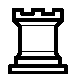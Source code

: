 % Converted from PostScript(TM) to MetaPost by pstoedit
% MetaPost backend contributed by Scott Pakin <scott+ps2ed_AT_pakin.org>
% pstoedit is Copyright (C) 1993 - 2020 Wolfgang Glunz <wglunz35_AT_pstoedit.net>

% Generate structured PostScript
prologues := 1;

% Display a given string with its *baseline* at a given location
% and with a given rotation angle
vardef showtext(expr origin)(expr angle)(expr string) =
  draw string infont defaultfont scaled defaultscale
    rotated angle shifted origin;
enddef;

beginfig(1);
drawoptions (withcolor (1.000000,1.000000,1.000000));
linecap := butt;
fill (6.750000,4.500000)--(27.000000,4.500000)--(27.000000,6.750000)
	--(6.750000,6.750000)--cycle;
fill (9.000000,6.750000)--(9.000000,9.750000)--(24.750000,9.750000)
	--(24.750000,6.750000)--cycle;
fill (8.250000,23.250000)--(8.250000,27.000000)--(11.250000,27.000000)
	--(11.250000,25.500000)--(15.000000,25.500000)--(15.000000,27.000000)
	--(18.750000,27.000000)--(18.750000,25.500000)--(22.500000,25.500000)
	--(22.500000,27.000000)--(25.500000,27.000000)--(25.500000,23.250000)
	--cycle;
drawoptions (withcolor (0.000000,0.000000,0.000000));
pickup pencircle scaled 1.125000bp;
draw (6.750000,4.500000)--(27.000000,4.500000)--(27.000000,6.750000)
	--(6.750000,6.750000)--cycle;
draw (9.000000,6.750000)--(9.000000,9.750000)--(24.750000,9.750000)
	--(24.750000,6.750000)--cycle;
draw (8.250000,23.250000)--(8.250000,27.000000)--(11.250000,27.000000)
	--(11.250000,25.500000)--(15.000000,25.500000)--(15.000000,27.000000)
	--(18.750000,27.000000)--(18.750000,25.500000)--(22.500000,25.500000)
	--(22.500000,27.000000)--(25.500000,27.000000)--(25.500000,23.250000);
drawoptions (withcolor (1.000000,1.000000,1.000000));
pickup pencircle scaled 0.000000bp;
linecap := rounded;
fill (25.500000,23.250000)--(23.250000,21.000000)--(10.500000,21.000000)
	--(8.250000,23.250000)--cycle;
drawoptions (withcolor (0.000000,0.000000,0.000000));
pickup pencircle scaled 1.125000bp;
draw (25.500000,23.250000)--(23.250000,21.000000)--(10.500000,21.000000)
	--(8.250000,23.250000);
drawoptions (withcolor (1.000000,1.000000,1.000000));
pickup pencircle scaled 0.000000bp;
linecap := butt;
linejoin := mitered;
fill (23.250000,21.000000)--(23.250000,11.625000)--(10.500000,11.625000)
	--(10.500000,21.000000)--cycle;
drawoptions (withcolor (0.000000,0.000000,0.000000));
pickup pencircle scaled 1.125000bp;
draw (23.250000,21.000000)--(23.250000,11.625000)--(10.500000,11.625000)
	--(10.500000,21.000000);
drawoptions (withcolor (1.000000,1.000000,1.000000));
pickup pencircle scaled 0.000000bp;
linecap := rounded;
linejoin := rounded;
fill (23.250000,11.625000)--(24.375000,9.750000)--(9.375000,9.750000)
	--(10.500000,11.625000)--cycle;
drawoptions (withcolor (0.000000,0.000000,0.000000));
pickup pencircle scaled 1.125000bp;
draw (23.250000,11.625000)--(24.375000,9.750000)--(9.375000,9.750000)
	--(10.500000,11.625000);
linejoin := mitered;
draw (8.250000,23.250000)--(25.500000,23.250000);
endfig;
end
